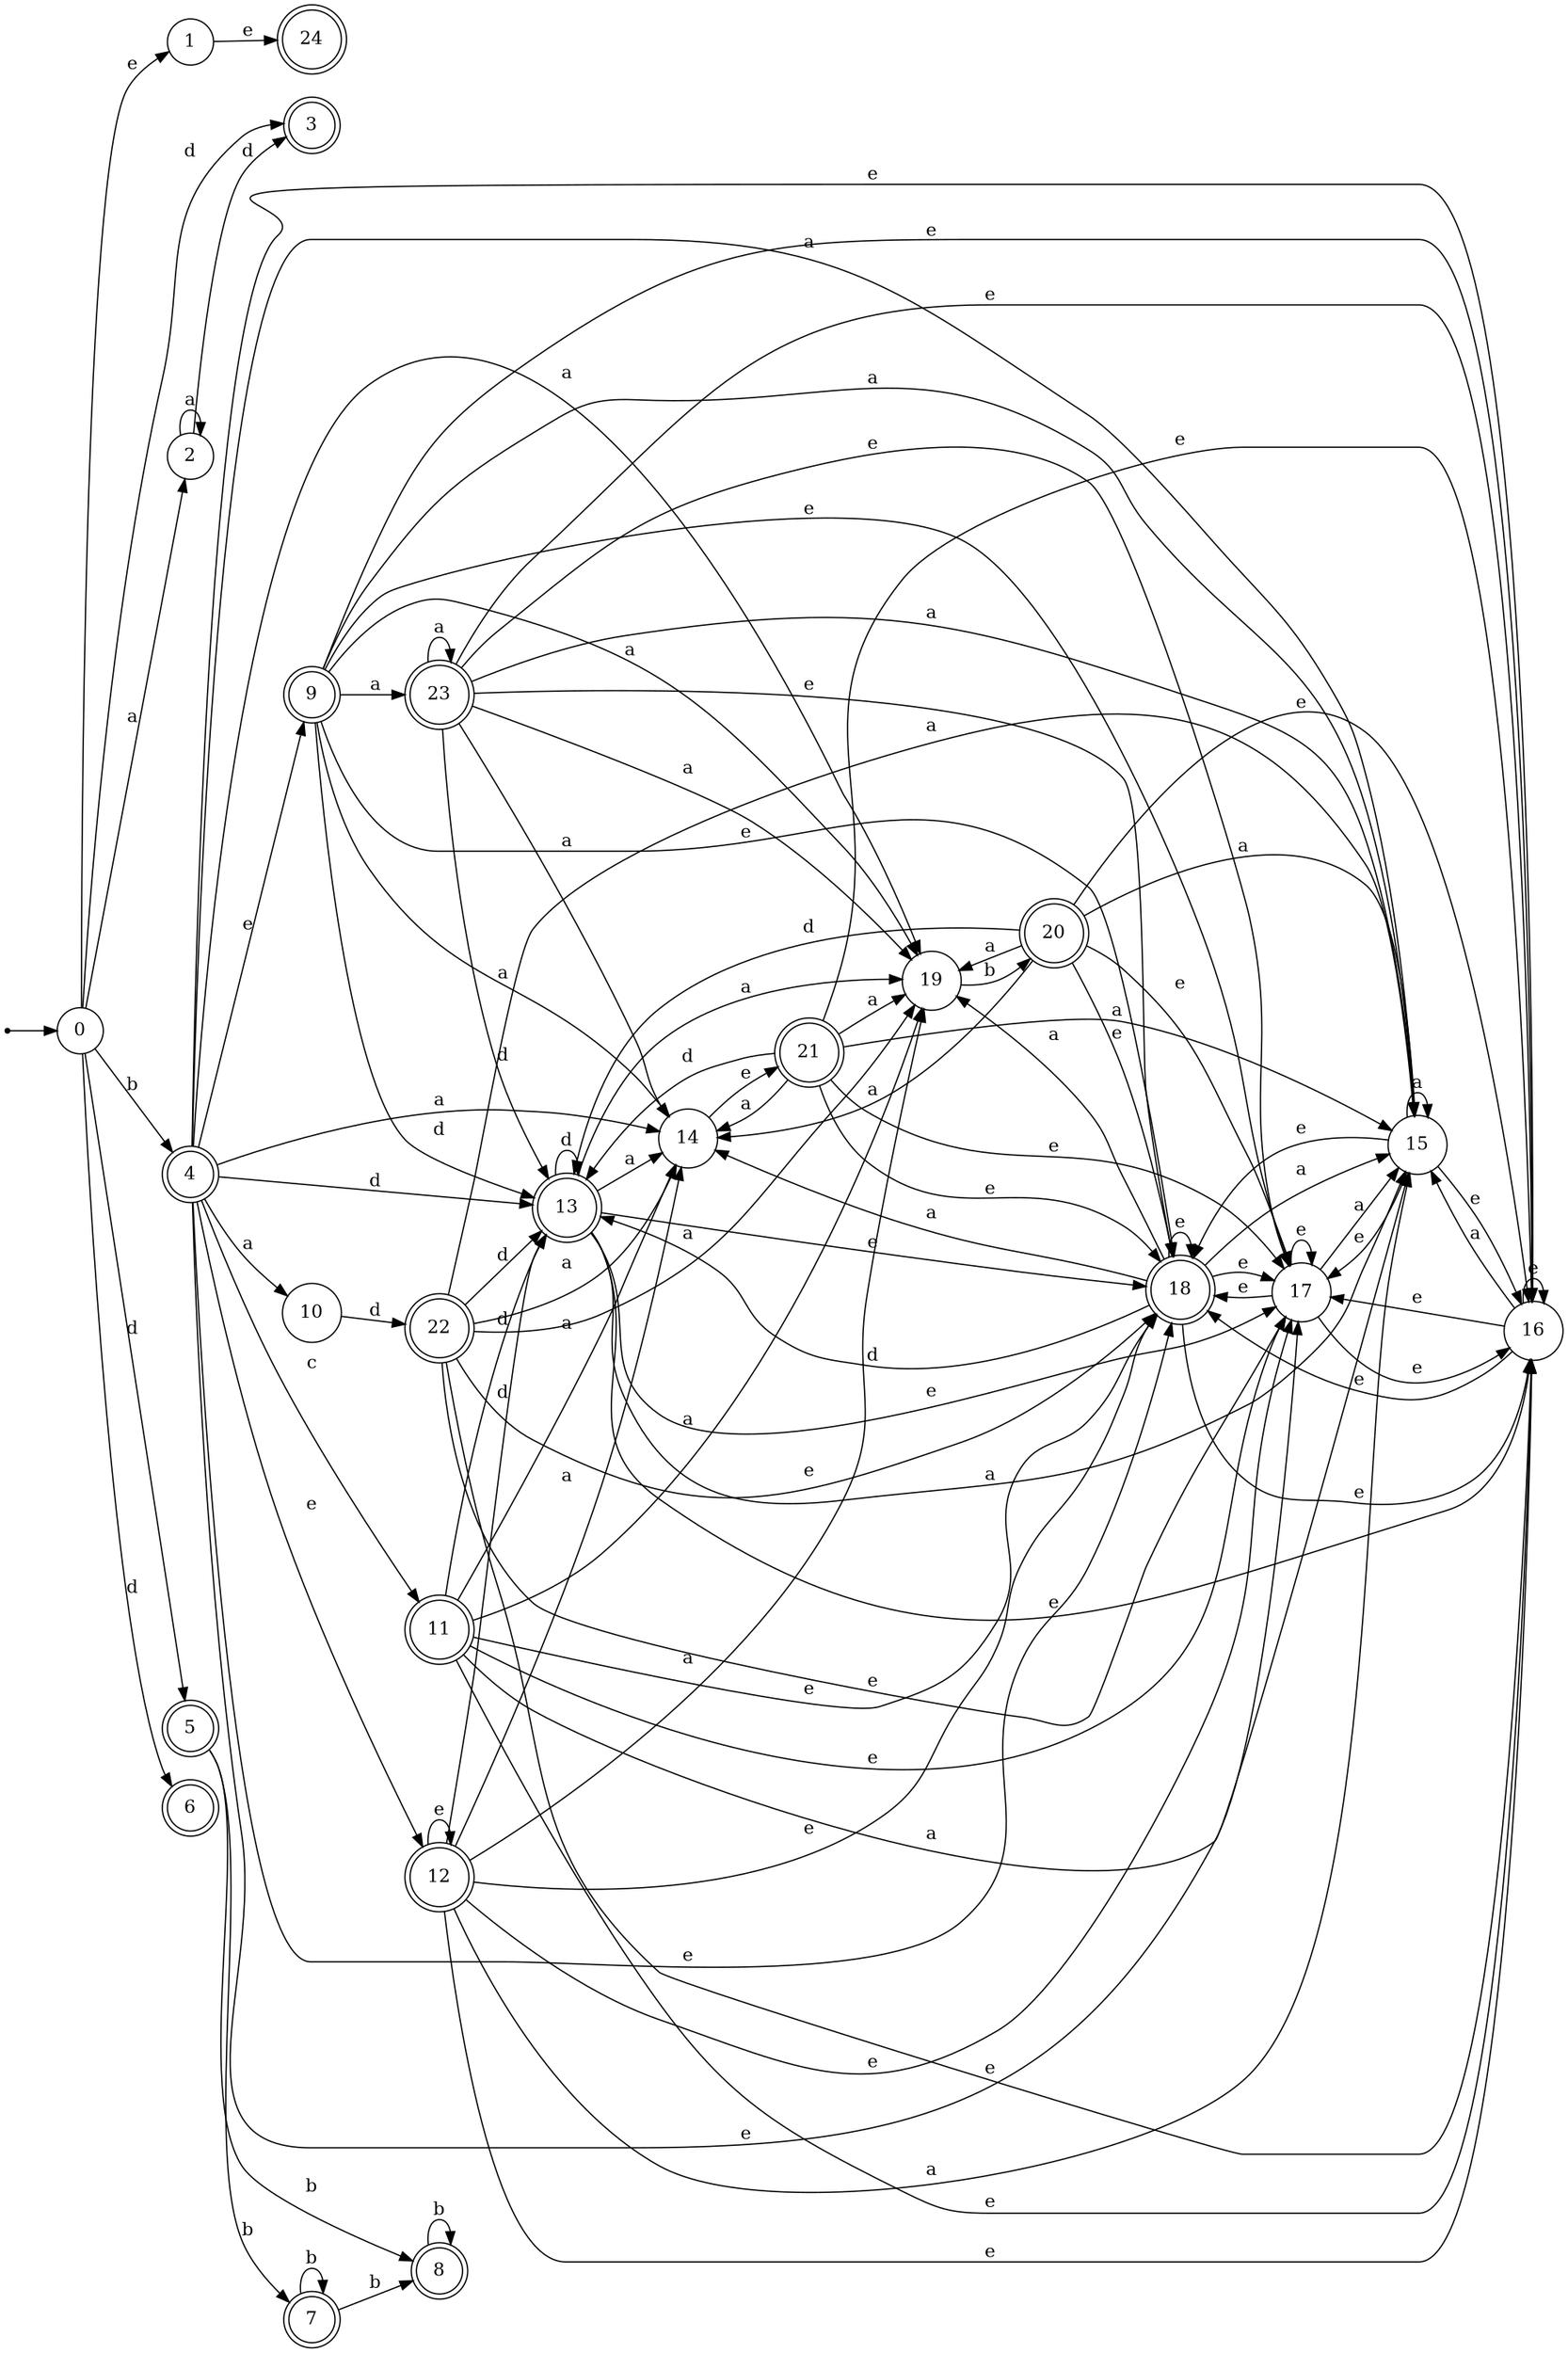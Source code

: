 digraph finite_state_machine {
rankdir=LR;
size="20,20";
node [shape = point]; "dummy0"
node [shape = circle]; "0";
"dummy0" -> "0";
node [shape = circle]; "1";
node [shape = circle]; "2";
node [shape = doublecircle]; "3";node [shape = doublecircle]; "4";node [shape = doublecircle]; "5";node [shape = doublecircle]; "6";node [shape = doublecircle]; "7";node [shape = doublecircle]; "8";node [shape = doublecircle]; "9";node [shape = circle]; "10";
node [shape = doublecircle]; "11";node [shape = doublecircle]; "12";node [shape = doublecircle]; "13";node [shape = circle]; "14";
node [shape = circle]; "15";
node [shape = circle]; "16";
node [shape = circle]; "17";
node [shape = doublecircle]; "18";node [shape = circle]; "19";
node [shape = doublecircle]; "20";node [shape = doublecircle]; "21";node [shape = doublecircle]; "22";node [shape = doublecircle]; "23";node [shape = doublecircle]; "24";"0" -> "1" [label = "e"];
 "0" -> "2" [label = "a"];
 "0" -> "3" [label = "d"];
 "0" -> "5" [label = "d"];
 "0" -> "6" [label = "d"];
 "0" -> "4" [label = "b"];
 "5" -> "8" [label = "b"];
 "5" -> "7" [label = "b"];
 "8" -> "8" [label = "b"];
 "7" -> "8" [label = "b"];
 "7" -> "7" [label = "b"];
 "4" -> "16" [label = "e"];
 "4" -> "17" [label = "e"];
 "4" -> "18" [label = "e"];
 "4" -> "9" [label = "e"];
 "4" -> "12" [label = "e"];
 "4" -> "10" [label = "a"];
 "4" -> "19" [label = "a"];
 "4" -> "14" [label = "a"];
 "4" -> "15" [label = "a"];
 "4" -> "11" [label = "c"];
 "4" -> "13" [label = "d"];
 "19" -> "20" [label = "b"];
 "20" -> "19" [label = "a"];
 "20" -> "14" [label = "a"];
 "20" -> "15" [label = "a"];
 "20" -> "13" [label = "d"];
 "20" -> "16" [label = "e"];
 "20" -> "17" [label = "e"];
 "20" -> "18" [label = "e"];
 "18" -> "16" [label = "e"];
 "18" -> "17" [label = "e"];
 "18" -> "18" [label = "e"];
 "18" -> "19" [label = "a"];
 "18" -> "14" [label = "a"];
 "18" -> "15" [label = "a"];
 "18" -> "13" [label = "d"];
 "17" -> "16" [label = "e"];
 "17" -> "17" [label = "e"];
 "17" -> "18" [label = "e"];
 "17" -> "15" [label = "a"];
 "16" -> "16" [label = "e"];
 "16" -> "17" [label = "e"];
 "16" -> "18" [label = "e"];
 "16" -> "15" [label = "a"];
 "15" -> "15" [label = "a"];
 "15" -> "16" [label = "e"];
 "15" -> "17" [label = "e"];
 "15" -> "18" [label = "e"];
 "14" -> "21" [label = "e"];
 "21" -> "19" [label = "a"];
 "21" -> "14" [label = "a"];
 "21" -> "15" [label = "a"];
 "21" -> "13" [label = "d"];
 "21" -> "16" [label = "e"];
 "21" -> "17" [label = "e"];
 "21" -> "18" [label = "e"];
 "13" -> "13" [label = "d"];
 "13" -> "19" [label = "a"];
 "13" -> "14" [label = "a"];
 "13" -> "15" [label = "a"];
 "13" -> "16" [label = "e"];
 "13" -> "17" [label = "e"];
 "13" -> "18" [label = "e"];
 "12" -> "16" [label = "e"];
 "12" -> "17" [label = "e"];
 "12" -> "18" [label = "e"];
 "12" -> "12" [label = "e"];
 "12" -> "13" [label = "d"];
 "12" -> "19" [label = "a"];
 "12" -> "14" [label = "a"];
 "12" -> "15" [label = "a"];
 "11" -> "13" [label = "d"];
 "11" -> "19" [label = "a"];
 "11" -> "14" [label = "a"];
 "11" -> "15" [label = "a"];
 "11" -> "16" [label = "e"];
 "11" -> "17" [label = "e"];
 "11" -> "18" [label = "e"];
 "10" -> "22" [label = "d"];
 "22" -> "13" [label = "d"];
 "22" -> "19" [label = "a"];
 "22" -> "14" [label = "a"];
 "22" -> "15" [label = "a"];
 "22" -> "16" [label = "e"];
 "22" -> "17" [label = "e"];
 "22" -> "18" [label = "e"];
 "9" -> "19" [label = "a"];
 "9" -> "15" [label = "a"];
 "9" -> "14" [label = "a"];
 "9" -> "23" [label = "a"];
 "9" -> "13" [label = "d"];
 "9" -> "16" [label = "e"];
 "9" -> "17" [label = "e"];
 "9" -> "18" [label = "e"];
 "23" -> "19" [label = "a"];
 "23" -> "15" [label = "a"];
 "23" -> "14" [label = "a"];
 "23" -> "23" [label = "a"];
 "23" -> "13" [label = "d"];
 "23" -> "16" [label = "e"];
 "23" -> "17" [label = "e"];
 "23" -> "18" [label = "e"];
 "2" -> "2" [label = "a"];
 "2" -> "3" [label = "d"];
 "1" -> "24" [label = "e"];
 }
